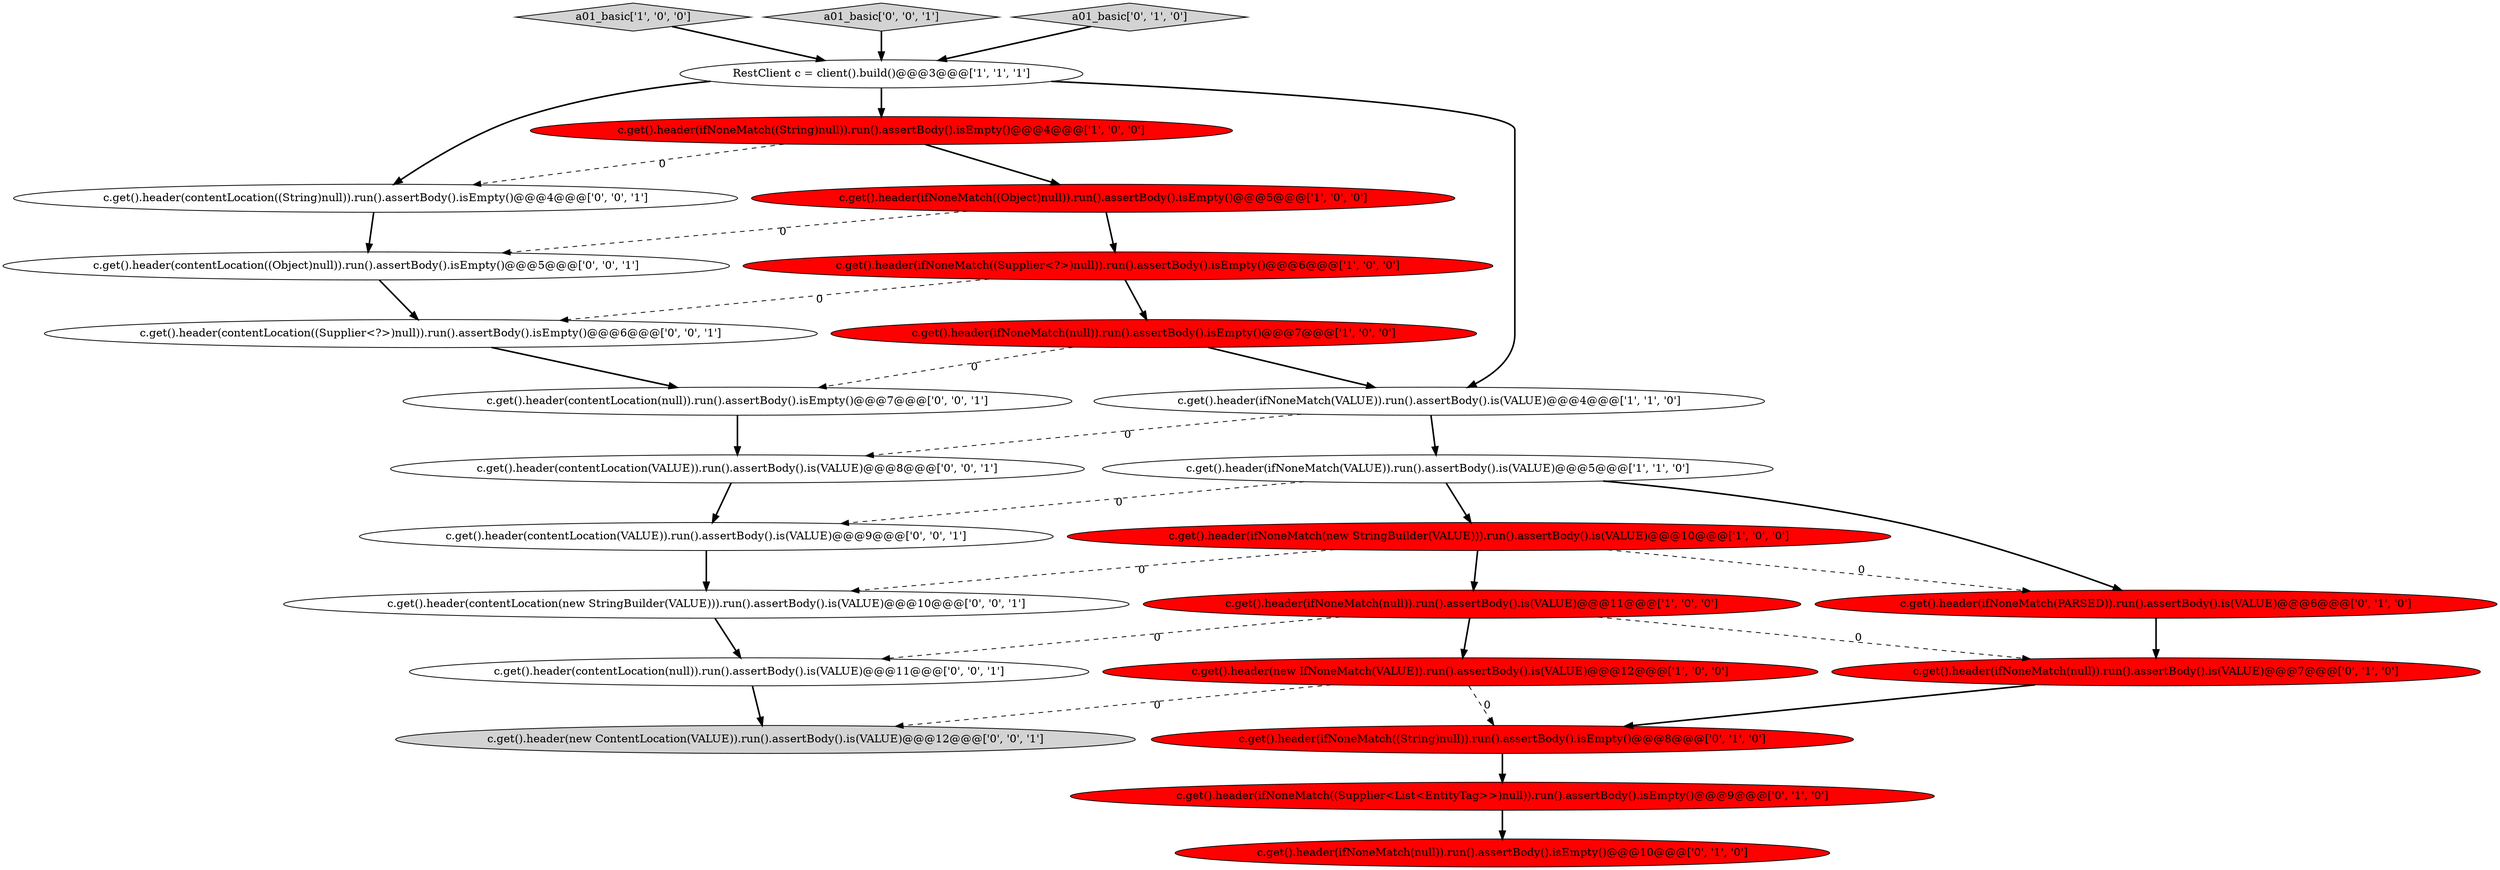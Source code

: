 digraph {
18 [style = filled, label = "c.get().header(contentLocation((String)null)).run().assertBody().isEmpty()@@@4@@@['0', '0', '1']", fillcolor = white, shape = ellipse image = "AAA0AAABBB3BBB"];
3 [style = filled, label = "RestClient c = client().build()@@@3@@@['1', '1', '1']", fillcolor = white, shape = ellipse image = "AAA0AAABBB1BBB"];
10 [style = filled, label = "c.get().header(ifNoneMatch(VALUE)).run().assertBody().is(VALUE)@@@4@@@['1', '1', '0']", fillcolor = white, shape = ellipse image = "AAA0AAABBB1BBB"];
21 [style = filled, label = "c.get().header(contentLocation(VALUE)).run().assertBody().is(VALUE)@@@9@@@['0', '0', '1']", fillcolor = white, shape = ellipse image = "AAA0AAABBB3BBB"];
7 [style = filled, label = "a01_basic['1', '0', '0']", fillcolor = lightgray, shape = diamond image = "AAA0AAABBB1BBB"];
2 [style = filled, label = "c.get().header(new IfNoneMatch(VALUE)).run().assertBody().is(VALUE)@@@12@@@['1', '0', '0']", fillcolor = red, shape = ellipse image = "AAA1AAABBB1BBB"];
20 [style = filled, label = "c.get().header(contentLocation((Supplier<?>)null)).run().assertBody().isEmpty()@@@6@@@['0', '0', '1']", fillcolor = white, shape = ellipse image = "AAA0AAABBB3BBB"];
17 [style = filled, label = "a01_basic['0', '0', '1']", fillcolor = lightgray, shape = diamond image = "AAA0AAABBB3BBB"];
22 [style = filled, label = "c.get().header(contentLocation((Object)null)).run().assertBody().isEmpty()@@@5@@@['0', '0', '1']", fillcolor = white, shape = ellipse image = "AAA0AAABBB3BBB"];
4 [style = filled, label = "c.get().header(ifNoneMatch(VALUE)).run().assertBody().is(VALUE)@@@5@@@['1', '1', '0']", fillcolor = white, shape = ellipse image = "AAA0AAABBB1BBB"];
11 [style = filled, label = "c.get().header(ifNoneMatch(null)).run().assertBody().isEmpty()@@@10@@@['0', '1', '0']", fillcolor = red, shape = ellipse image = "AAA1AAABBB2BBB"];
13 [style = filled, label = "c.get().header(ifNoneMatch(PARSED)).run().assertBody().is(VALUE)@@@6@@@['0', '1', '0']", fillcolor = red, shape = ellipse image = "AAA1AAABBB2BBB"];
24 [style = filled, label = "c.get().header(contentLocation(new StringBuilder(VALUE))).run().assertBody().is(VALUE)@@@10@@@['0', '0', '1']", fillcolor = white, shape = ellipse image = "AAA0AAABBB3BBB"];
0 [style = filled, label = "c.get().header(ifNoneMatch((Supplier<?>)null)).run().assertBody().isEmpty()@@@6@@@['1', '0', '0']", fillcolor = red, shape = ellipse image = "AAA1AAABBB1BBB"];
14 [style = filled, label = "c.get().header(ifNoneMatch(null)).run().assertBody().is(VALUE)@@@7@@@['0', '1', '0']", fillcolor = red, shape = ellipse image = "AAA1AAABBB2BBB"];
19 [style = filled, label = "c.get().header(new ContentLocation(VALUE)).run().assertBody().is(VALUE)@@@12@@@['0', '0', '1']", fillcolor = lightgray, shape = ellipse image = "AAA0AAABBB3BBB"];
1 [style = filled, label = "c.get().header(ifNoneMatch(null)).run().assertBody().is(VALUE)@@@11@@@['1', '0', '0']", fillcolor = red, shape = ellipse image = "AAA1AAABBB1BBB"];
9 [style = filled, label = "c.get().header(ifNoneMatch((Object)null)).run().assertBody().isEmpty()@@@5@@@['1', '0', '0']", fillcolor = red, shape = ellipse image = "AAA1AAABBB1BBB"];
5 [style = filled, label = "c.get().header(ifNoneMatch(null)).run().assertBody().isEmpty()@@@7@@@['1', '0', '0']", fillcolor = red, shape = ellipse image = "AAA1AAABBB1BBB"];
12 [style = filled, label = "c.get().header(ifNoneMatch((Supplier<List<EntityTag>>)null)).run().assertBody().isEmpty()@@@9@@@['0', '1', '0']", fillcolor = red, shape = ellipse image = "AAA1AAABBB2BBB"];
26 [style = filled, label = "c.get().header(contentLocation(VALUE)).run().assertBody().is(VALUE)@@@8@@@['0', '0', '1']", fillcolor = white, shape = ellipse image = "AAA0AAABBB3BBB"];
6 [style = filled, label = "c.get().header(ifNoneMatch(new StringBuilder(VALUE))).run().assertBody().is(VALUE)@@@10@@@['1', '0', '0']", fillcolor = red, shape = ellipse image = "AAA1AAABBB1BBB"];
15 [style = filled, label = "a01_basic['0', '1', '0']", fillcolor = lightgray, shape = diamond image = "AAA0AAABBB2BBB"];
16 [style = filled, label = "c.get().header(ifNoneMatch((String)null)).run().assertBody().isEmpty()@@@8@@@['0', '1', '0']", fillcolor = red, shape = ellipse image = "AAA1AAABBB2BBB"];
25 [style = filled, label = "c.get().header(contentLocation(null)).run().assertBody().is(VALUE)@@@11@@@['0', '0', '1']", fillcolor = white, shape = ellipse image = "AAA0AAABBB3BBB"];
23 [style = filled, label = "c.get().header(contentLocation(null)).run().assertBody().isEmpty()@@@7@@@['0', '0', '1']", fillcolor = white, shape = ellipse image = "AAA0AAABBB3BBB"];
8 [style = filled, label = "c.get().header(ifNoneMatch((String)null)).run().assertBody().isEmpty()@@@4@@@['1', '0', '0']", fillcolor = red, shape = ellipse image = "AAA1AAABBB1BBB"];
14->16 [style = bold, label=""];
5->10 [style = bold, label=""];
2->19 [style = dashed, label="0"];
9->0 [style = bold, label=""];
1->14 [style = dashed, label="0"];
4->6 [style = bold, label=""];
5->23 [style = dashed, label="0"];
4->13 [style = bold, label=""];
12->11 [style = bold, label=""];
23->26 [style = bold, label=""];
9->22 [style = dashed, label="0"];
21->24 [style = bold, label=""];
15->3 [style = bold, label=""];
0->20 [style = dashed, label="0"];
4->21 [style = dashed, label="0"];
7->3 [style = bold, label=""];
26->21 [style = bold, label=""];
3->18 [style = bold, label=""];
6->1 [style = bold, label=""];
3->10 [style = bold, label=""];
10->26 [style = dashed, label="0"];
18->22 [style = bold, label=""];
6->13 [style = dashed, label="0"];
20->23 [style = bold, label=""];
22->20 [style = bold, label=""];
6->24 [style = dashed, label="0"];
24->25 [style = bold, label=""];
3->8 [style = bold, label=""];
2->16 [style = dashed, label="0"];
25->19 [style = bold, label=""];
8->9 [style = bold, label=""];
10->4 [style = bold, label=""];
17->3 [style = bold, label=""];
8->18 [style = dashed, label="0"];
1->2 [style = bold, label=""];
1->25 [style = dashed, label="0"];
13->14 [style = bold, label=""];
16->12 [style = bold, label=""];
0->5 [style = bold, label=""];
}
